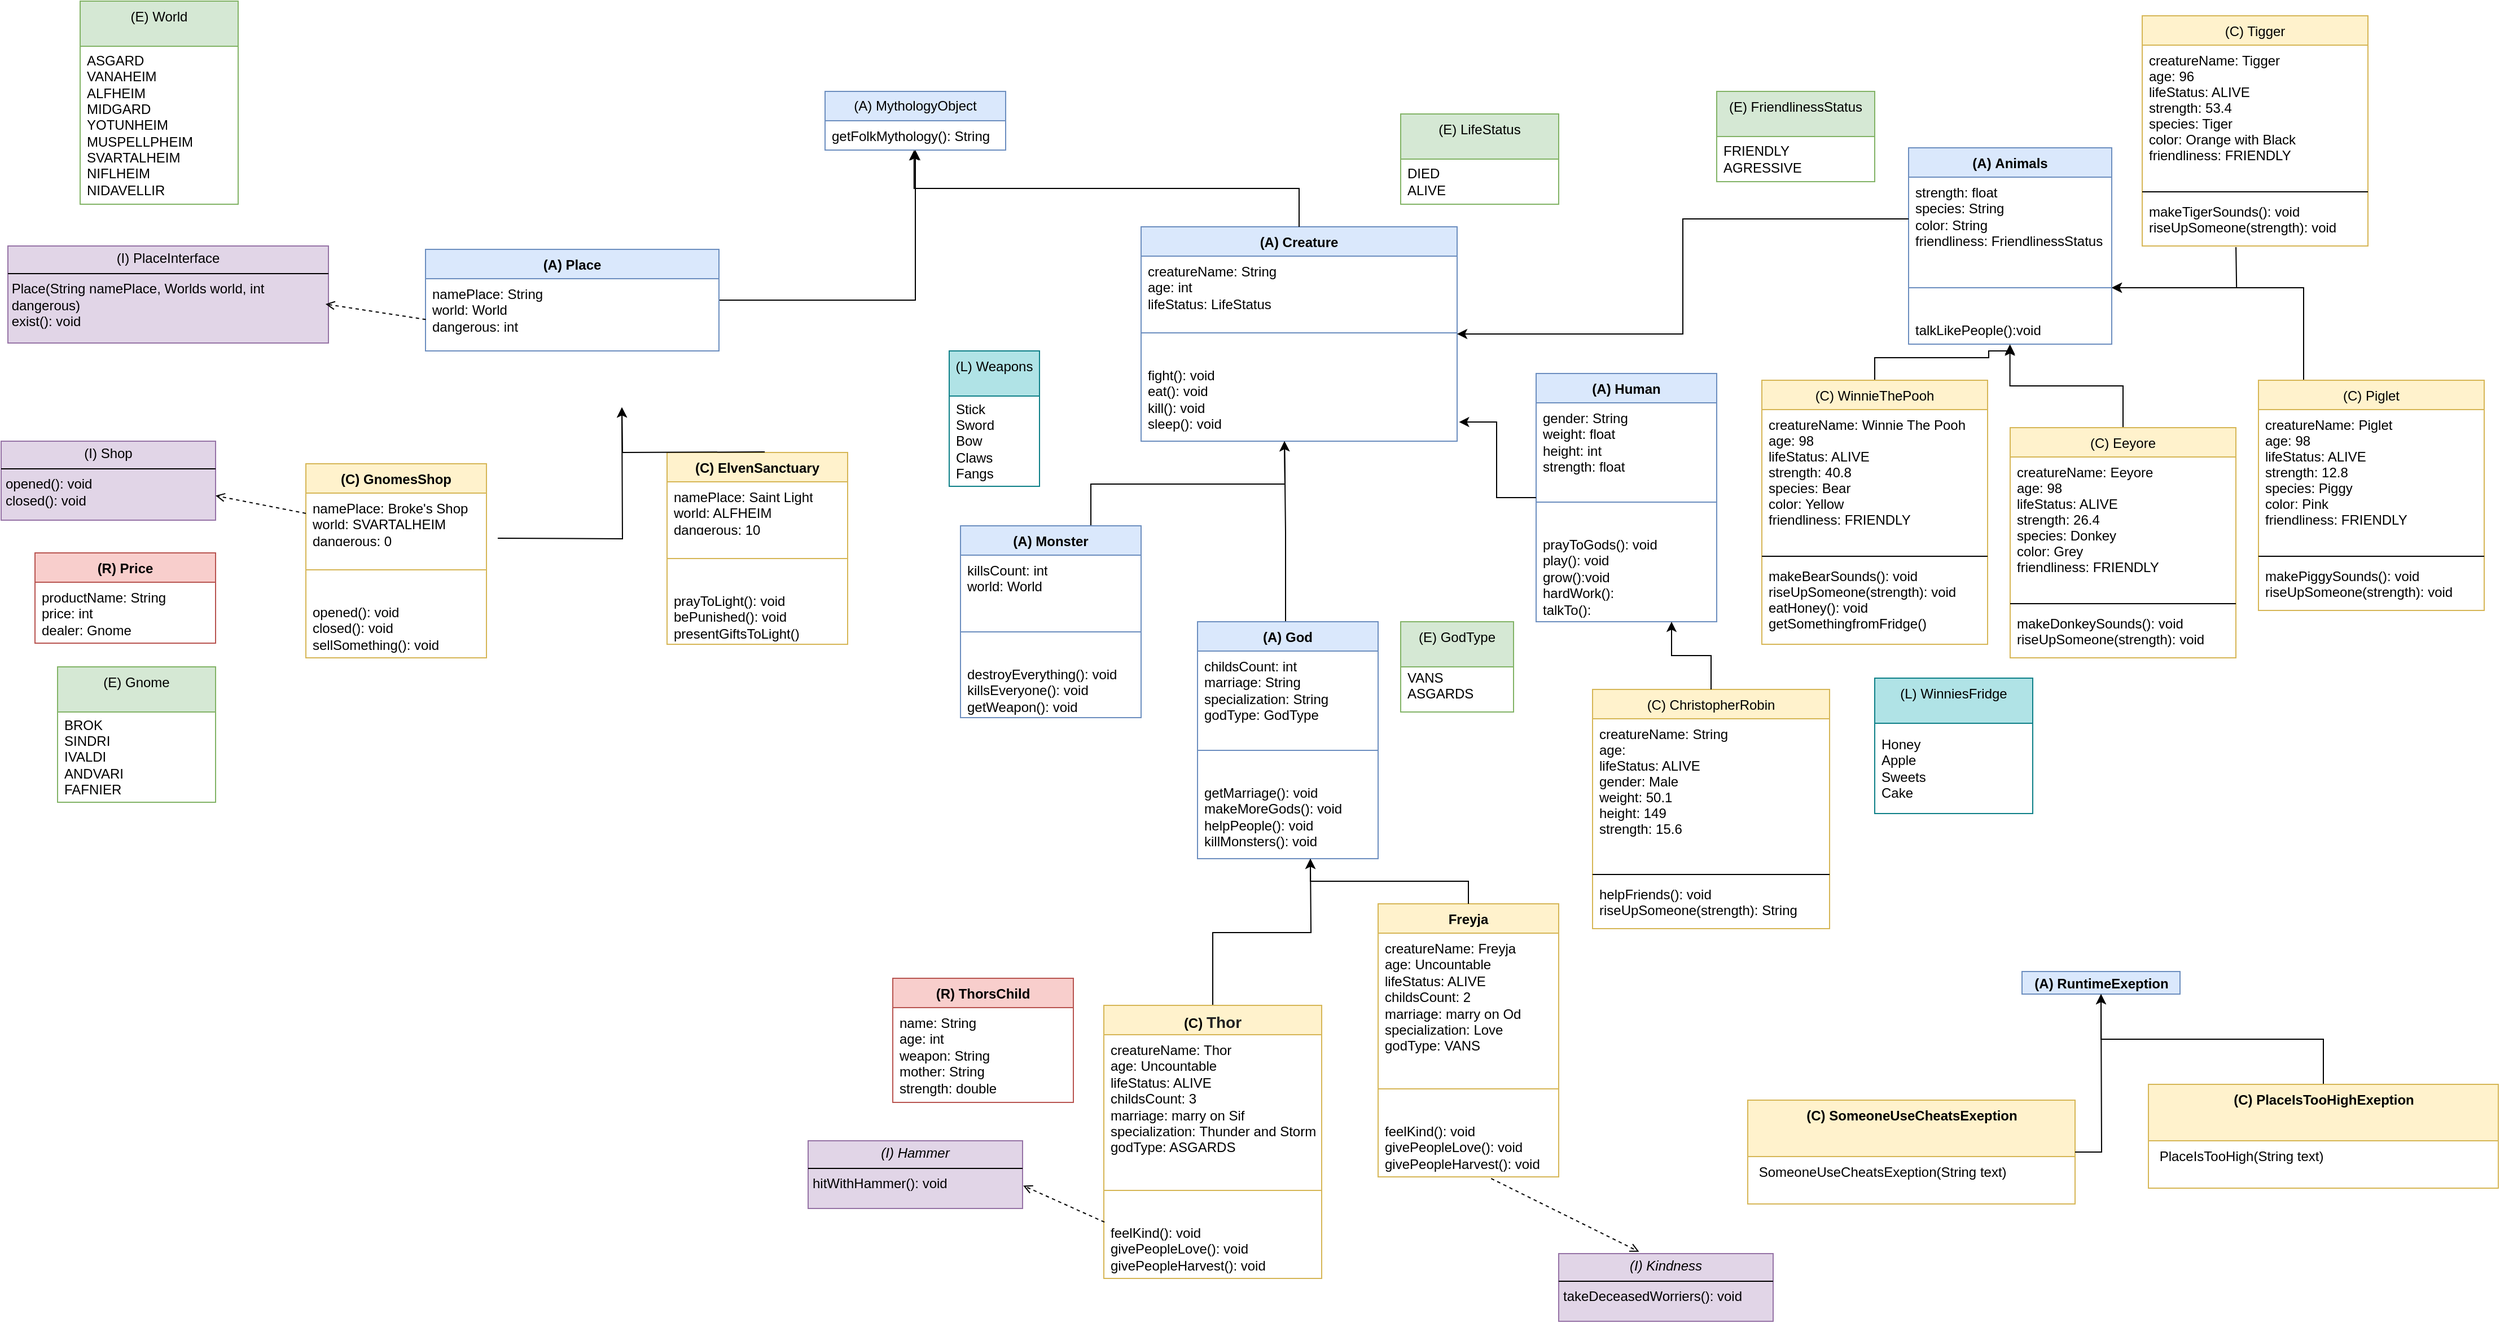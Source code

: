 <mxfile version="24.8.6">
  <diagram id="C5RBs43oDa-KdzZeNtuy" name="Page-1">
    <mxGraphModel dx="920" dy="717" grid="0" gridSize="10" guides="1" tooltips="1" connect="1" arrows="1" fold="1" page="0" pageScale="1" pageWidth="827" pageHeight="1169" background="#ffffff" math="0" shadow="0">
      <root>
        <mxCell id="WIyWlLk6GJQsqaUBKTNV-0" />
        <mxCell id="WIyWlLk6GJQsqaUBKTNV-1" parent="WIyWlLk6GJQsqaUBKTNV-0" />
        <mxCell id="PxisYRnI5uWTKZ2TiYRw-9" value="(А) MythologyObject" style="swimlane;fontStyle=0;childLayout=stackLayout;horizontal=1;startSize=26;fillColor=#dae8fc;horizontalStack=0;resizeParent=1;resizeParentMax=0;resizeLast=0;collapsible=1;marginBottom=0;whiteSpace=wrap;html=1;strokeColor=#6c8ebf;" parent="WIyWlLk6GJQsqaUBKTNV-1" vertex="1">
          <mxGeometry x="420" y="30" width="160" height="52" as="geometry" />
        </mxCell>
        <mxCell id="PxisYRnI5uWTKZ2TiYRw-10" value="getFolkMythology(): String" style="text;strokeColor=none;fillColor=none;align=left;verticalAlign=top;spacingLeft=4;spacingRight=4;overflow=hidden;rotatable=0;points=[[0,0.5],[1,0.5]];portConstraint=eastwest;whiteSpace=wrap;html=1;" parent="PxisYRnI5uWTKZ2TiYRw-9" vertex="1">
          <mxGeometry y="26" width="160" height="26" as="geometry" />
        </mxCell>
        <mxCell id="-cWVHxlM2KuF4A_uFvp1-67" style="edgeStyle=orthogonalEdgeStyle;rounded=0;orthogonalLoop=1;jettySize=auto;html=1;entryX=0.5;entryY=1;entryDx=0;entryDy=0;" edge="1" parent="WIyWlLk6GJQsqaUBKTNV-1" source="PxisYRnI5uWTKZ2TiYRw-13" target="PxisYRnI5uWTKZ2TiYRw-9">
          <mxGeometry relative="1" as="geometry" />
        </mxCell>
        <mxCell id="PxisYRnI5uWTKZ2TiYRw-13" value="(А) Place" style="swimlane;fontStyle=1;align=center;verticalAlign=top;childLayout=stackLayout;horizontal=1;startSize=26;horizontalStack=0;resizeParent=1;resizeParentMax=0;resizeLast=0;collapsible=1;marginBottom=0;whiteSpace=wrap;html=1;fillColor=#dae8fc;strokeColor=#6c8ebf;" parent="WIyWlLk6GJQsqaUBKTNV-1" vertex="1">
          <mxGeometry x="66" y="170" width="260" height="90" as="geometry" />
        </mxCell>
        <mxCell id="PxisYRnI5uWTKZ2TiYRw-14" value="namePlace: String&lt;div&gt;world: World&lt;/div&gt;&lt;div&gt;dangerous: int&lt;/div&gt;&lt;div&gt;&lt;br&gt;&lt;/div&gt;" style="text;strokeColor=none;fillColor=none;align=left;verticalAlign=top;spacingLeft=4;spacingRight=4;overflow=hidden;rotatable=0;points=[[0,0.5],[1,0.5]];portConstraint=eastwest;whiteSpace=wrap;html=1;" parent="PxisYRnI5uWTKZ2TiYRw-13" vertex="1">
          <mxGeometry y="26" width="260" height="64" as="geometry" />
        </mxCell>
        <mxCell id="PxisYRnI5uWTKZ2TiYRw-17" value="(А) Creature" style="swimlane;fontStyle=1;align=center;verticalAlign=top;childLayout=stackLayout;horizontal=1;startSize=26;horizontalStack=0;resizeParent=1;resizeParentMax=0;resizeLast=0;collapsible=1;marginBottom=0;whiteSpace=wrap;html=1;fillColor=#dae8fc;strokeColor=#6c8ebf;" parent="WIyWlLk6GJQsqaUBKTNV-1" vertex="1">
          <mxGeometry x="700" y="150" width="280" height="190" as="geometry" />
        </mxCell>
        <mxCell id="PxisYRnI5uWTKZ2TiYRw-18" value="creatureName: String&lt;div&gt;age: int&lt;/div&gt;&lt;div&gt;lifeStatus: LifeStatus&lt;br&gt;&lt;div&gt;&lt;br&gt;&lt;/div&gt;&lt;/div&gt;" style="text;strokeColor=none;fillColor=none;align=left;verticalAlign=top;spacingLeft=4;spacingRight=4;overflow=hidden;rotatable=0;points=[[0,0.5],[1,0.5]];portConstraint=eastwest;whiteSpace=wrap;html=1;" parent="PxisYRnI5uWTKZ2TiYRw-17" vertex="1">
          <mxGeometry y="26" width="280" height="44" as="geometry" />
        </mxCell>
        <mxCell id="PxisYRnI5uWTKZ2TiYRw-19" value="" style="line;strokeWidth=1;fillColor=none;align=left;verticalAlign=middle;spacingTop=-1;spacingLeft=3;spacingRight=3;rotatable=0;labelPosition=right;points=[];portConstraint=eastwest;strokeColor=inherit;" parent="PxisYRnI5uWTKZ2TiYRw-17" vertex="1">
          <mxGeometry y="70" width="280" height="48" as="geometry" />
        </mxCell>
        <mxCell id="PxisYRnI5uWTKZ2TiYRw-20" value="&lt;div&gt;&lt;span style=&quot;background-color: initial;&quot;&gt;fight(): void&lt;/span&gt;&lt;br&gt;&lt;/div&gt;eat(): void&lt;div&gt;kill(): void&lt;/div&gt;&lt;div&gt;sleep(): void&lt;/div&gt;" style="text;strokeColor=none;fillColor=none;align=left;verticalAlign=top;spacingLeft=4;spacingRight=4;overflow=hidden;rotatable=0;points=[[0,0.5],[1,0.5]];portConstraint=eastwest;whiteSpace=wrap;html=1;" parent="PxisYRnI5uWTKZ2TiYRw-17" vertex="1">
          <mxGeometry y="118" width="280" height="72" as="geometry" />
        </mxCell>
        <mxCell id="PxisYRnI5uWTKZ2TiYRw-21" value="(А) Human" style="swimlane;fontStyle=1;align=center;verticalAlign=top;childLayout=stackLayout;horizontal=1;startSize=26;horizontalStack=0;resizeParent=1;resizeParentMax=0;resizeLast=0;collapsible=1;marginBottom=0;whiteSpace=wrap;html=1;fillColor=#dae8fc;strokeColor=#6c8ebf;" parent="WIyWlLk6GJQsqaUBKTNV-1" vertex="1">
          <mxGeometry x="1050" y="280" width="160" height="220" as="geometry" />
        </mxCell>
        <mxCell id="PxisYRnI5uWTKZ2TiYRw-22" value="gender: String&lt;div&gt;weight: float&lt;/div&gt;&lt;div&gt;height: int&lt;/div&gt;&lt;div&gt;strength: float&lt;/div&gt;" style="text;strokeColor=none;fillColor=none;align=left;verticalAlign=top;spacingLeft=4;spacingRight=4;overflow=hidden;rotatable=0;points=[[0,0.5],[1,0.5]];portConstraint=eastwest;whiteSpace=wrap;html=1;" parent="PxisYRnI5uWTKZ2TiYRw-21" vertex="1">
          <mxGeometry y="26" width="160" height="64" as="geometry" />
        </mxCell>
        <mxCell id="PxisYRnI5uWTKZ2TiYRw-23" value="" style="line;strokeWidth=1;fillColor=none;align=left;verticalAlign=middle;spacingTop=-1;spacingLeft=3;spacingRight=3;rotatable=0;labelPosition=right;points=[];portConstraint=eastwest;strokeColor=inherit;" parent="PxisYRnI5uWTKZ2TiYRw-21" vertex="1">
          <mxGeometry y="90" width="160" height="48" as="geometry" />
        </mxCell>
        <mxCell id="PxisYRnI5uWTKZ2TiYRw-24" value="prayToGods(): void&lt;div&gt;play(): void&lt;/div&gt;&lt;div&gt;grow():void&lt;/div&gt;&lt;div&gt;hardWork():&lt;/div&gt;&lt;div&gt;talkTo():&lt;/div&gt;&lt;div&gt;&lt;br&gt;&lt;/div&gt;" style="text;strokeColor=none;fillColor=none;align=left;verticalAlign=top;spacingLeft=4;spacingRight=4;overflow=hidden;rotatable=0;points=[[0,0.5],[1,0.5]];portConstraint=eastwest;whiteSpace=wrap;html=1;" parent="PxisYRnI5uWTKZ2TiYRw-21" vertex="1">
          <mxGeometry y="138" width="160" height="82" as="geometry" />
        </mxCell>
        <mxCell id="-cWVHxlM2KuF4A_uFvp1-79" style="edgeStyle=orthogonalEdgeStyle;rounded=0;orthogonalLoop=1;jettySize=auto;html=1;entryX=0.536;entryY=1;entryDx=0;entryDy=0;entryPerimeter=0;" edge="1" parent="WIyWlLk6GJQsqaUBKTNV-1">
          <mxGeometry relative="1" as="geometry">
            <mxPoint x="827.08" y="340" as="targetPoint" />
            <mxPoint x="807.0" y="500" as="sourcePoint" />
          </mxGeometry>
        </mxCell>
        <mxCell id="PxisYRnI5uWTKZ2TiYRw-25" value="(А) God" style="swimlane;fontStyle=1;align=center;verticalAlign=top;childLayout=stackLayout;horizontal=1;startSize=26;horizontalStack=0;resizeParent=1;resizeParentMax=0;resizeLast=0;collapsible=1;marginBottom=0;whiteSpace=wrap;html=1;fillColor=#dae8fc;strokeColor=#6c8ebf;" parent="WIyWlLk6GJQsqaUBKTNV-1" vertex="1">
          <mxGeometry x="750" y="500" width="160" height="210" as="geometry" />
        </mxCell>
        <mxCell id="PxisYRnI5uWTKZ2TiYRw-26" value="&lt;div&gt;childsCount: int&lt;/div&gt;&lt;div&gt;marriage: String&lt;/div&gt;&lt;div&gt;specialization: String&lt;br&gt;&lt;/div&gt;&lt;div&gt;godType: GodType&lt;/div&gt;" style="text;strokeColor=none;fillColor=none;align=left;verticalAlign=top;spacingLeft=4;spacingRight=4;overflow=hidden;rotatable=0;points=[[0,0.5],[1,0.5]];portConstraint=eastwest;whiteSpace=wrap;html=1;" parent="PxisYRnI5uWTKZ2TiYRw-25" vertex="1">
          <mxGeometry y="26" width="160" height="64" as="geometry" />
        </mxCell>
        <mxCell id="PxisYRnI5uWTKZ2TiYRw-27" value="" style="line;strokeWidth=1;fillColor=none;align=left;verticalAlign=middle;spacingTop=-1;spacingLeft=3;spacingRight=3;rotatable=0;labelPosition=right;points=[];portConstraint=eastwest;strokeColor=inherit;" parent="PxisYRnI5uWTKZ2TiYRw-25" vertex="1">
          <mxGeometry y="90" width="160" height="48" as="geometry" />
        </mxCell>
        <mxCell id="PxisYRnI5uWTKZ2TiYRw-28" value="getMarriage(): void&lt;div&gt;makeMoreGods(): void&lt;/div&gt;&lt;div&gt;helpPeople(): void&lt;/div&gt;&lt;div&gt;killMonsters(): void&lt;/div&gt;" style="text;strokeColor=none;fillColor=none;align=left;verticalAlign=top;spacingLeft=4;spacingRight=4;overflow=hidden;rotatable=0;points=[[0,0.5],[1,0.5]];portConstraint=eastwest;whiteSpace=wrap;html=1;" parent="PxisYRnI5uWTKZ2TiYRw-25" vertex="1">
          <mxGeometry y="138" width="160" height="72" as="geometry" />
        </mxCell>
        <mxCell id="PxisYRnI5uWTKZ2TiYRw-29" value="(А) Monster" style="swimlane;fontStyle=1;align=center;verticalAlign=top;childLayout=stackLayout;horizontal=1;startSize=26;horizontalStack=0;resizeParent=1;resizeParentMax=0;resizeLast=0;collapsible=1;marginBottom=0;whiteSpace=wrap;html=1;fillColor=#dae8fc;strokeColor=#6c8ebf;" parent="WIyWlLk6GJQsqaUBKTNV-1" vertex="1">
          <mxGeometry x="540" y="415" width="160" height="170" as="geometry" />
        </mxCell>
        <mxCell id="PxisYRnI5uWTKZ2TiYRw-30" value="&lt;div&gt;killsCount: int&lt;/div&gt;&lt;div&gt;world: World&lt;/div&gt;" style="text;strokeColor=none;fillColor=none;align=left;verticalAlign=top;spacingLeft=4;spacingRight=4;overflow=hidden;rotatable=0;points=[[0,0.5],[1,0.5]];portConstraint=eastwest;whiteSpace=wrap;html=1;" parent="PxisYRnI5uWTKZ2TiYRw-29" vertex="1">
          <mxGeometry y="26" width="160" height="44" as="geometry" />
        </mxCell>
        <mxCell id="PxisYRnI5uWTKZ2TiYRw-31" value="" style="line;strokeWidth=1;fillColor=none;align=left;verticalAlign=middle;spacingTop=-1;spacingLeft=3;spacingRight=3;rotatable=0;labelPosition=right;points=[];portConstraint=eastwest;strokeColor=inherit;" parent="PxisYRnI5uWTKZ2TiYRw-29" vertex="1">
          <mxGeometry y="70" width="160" height="48" as="geometry" />
        </mxCell>
        <mxCell id="PxisYRnI5uWTKZ2TiYRw-32" value="destroyEverything(): void&lt;div&gt;killsEveryone(): void&lt;/div&gt;&lt;div&gt;getWeapon(): void&lt;/div&gt;" style="text;strokeColor=none;fillColor=none;align=left;verticalAlign=top;spacingLeft=4;spacingRight=4;overflow=hidden;rotatable=0;points=[[0,0.5],[1,0.5]];portConstraint=eastwest;whiteSpace=wrap;html=1;" parent="PxisYRnI5uWTKZ2TiYRw-29" vertex="1">
          <mxGeometry y="118" width="160" height="52" as="geometry" />
        </mxCell>
        <mxCell id="-cWVHxlM2KuF4A_uFvp1-124" style="edgeStyle=orthogonalEdgeStyle;rounded=0;orthogonalLoop=1;jettySize=auto;html=1;entryX=0.499;entryY=1.05;entryDx=0;entryDy=0;entryPerimeter=0;" edge="1" parent="WIyWlLk6GJQsqaUBKTNV-1" source="PxisYRnI5uWTKZ2TiYRw-45" target="-cWVHxlM2KuF4A_uFvp1-31">
          <mxGeometry relative="1" as="geometry">
            <mxPoint x="1450" y="260" as="targetPoint" />
            <Array as="points">
              <mxPoint x="1350" y="266" />
              <mxPoint x="1451" y="266" />
              <mxPoint x="1451" y="260" />
              <mxPoint x="1470" y="260" />
            </Array>
          </mxGeometry>
        </mxCell>
        <mxCell id="PxisYRnI5uWTKZ2TiYRw-45" value="(C) WinnieThePooh" style="swimlane;fontStyle=0;align=center;verticalAlign=top;childLayout=stackLayout;horizontal=1;startSize=26;horizontalStack=0;resizeParent=1;resizeLast=0;collapsible=1;marginBottom=0;rounded=0;shadow=0;strokeWidth=1;fillColor=#fff2cc;strokeColor=#d6b656;" parent="WIyWlLk6GJQsqaUBKTNV-1" vertex="1">
          <mxGeometry x="1250" y="286" width="200" height="234" as="geometry">
            <mxRectangle x="130" y="380" width="160" height="26" as="alternateBounds" />
          </mxGeometry>
        </mxCell>
        <mxCell id="PxisYRnI5uWTKZ2TiYRw-46" value="creatureName: Winnie The Pooh&#xa;age: 98&#xa;lifeStatus: ALIVE&#xa;strength: 40.8&#xa;species: Bear&#xa;color: Yellow&#xa;friendliness: FRIENDLY" style="text;align=left;verticalAlign=top;spacingLeft=4;spacingRight=4;overflow=hidden;rotatable=0;points=[[0,0.5],[1,0.5]];portConstraint=eastwest;" parent="PxisYRnI5uWTKZ2TiYRw-45" vertex="1">
          <mxGeometry y="26" width="200" height="126" as="geometry" />
        </mxCell>
        <mxCell id="PxisYRnI5uWTKZ2TiYRw-48" value="" style="line;html=1;strokeWidth=1;align=left;verticalAlign=middle;spacingTop=-1;spacingLeft=3;spacingRight=3;rotatable=0;labelPosition=right;points=[];portConstraint=eastwest;" parent="PxisYRnI5uWTKZ2TiYRw-45" vertex="1">
          <mxGeometry y="152" width="200" height="8" as="geometry" />
        </mxCell>
        <mxCell id="PxisYRnI5uWTKZ2TiYRw-49" value="makeBearSounds(): void&#xa;riseUpSomeone(strength): void&#xa;eatHoney(): void&#xa;getSomethingfromFridge()" style="text;align=left;verticalAlign=top;spacingLeft=4;spacingRight=4;overflow=hidden;rotatable=0;points=[[0,0.5],[1,0.5]];portConstraint=eastwest;fontStyle=0" parent="PxisYRnI5uWTKZ2TiYRw-45" vertex="1">
          <mxGeometry y="160" width="200" height="74" as="geometry" />
        </mxCell>
        <mxCell id="-cWVHxlM2KuF4A_uFvp1-125" style="edgeStyle=orthogonalEdgeStyle;rounded=0;orthogonalLoop=1;jettySize=auto;html=1;" edge="1" parent="WIyWlLk6GJQsqaUBKTNV-1" target="-cWVHxlM2KuF4A_uFvp1-30">
          <mxGeometry relative="1" as="geometry">
            <mxPoint x="1670.053" y="168.0" as="sourcePoint" />
          </mxGeometry>
        </mxCell>
        <mxCell id="PxisYRnI5uWTKZ2TiYRw-70" value="(E) World" style="swimlane;fontStyle=0;align=center;verticalAlign=top;childLayout=stackLayout;horizontal=1;startSize=40;horizontalStack=0;resizeParent=1;resizeParentMax=0;resizeLast=0;collapsible=0;marginBottom=0;html=1;whiteSpace=wrap;fillColor=#d5e8d4;strokeColor=#82b366;" parent="WIyWlLk6GJQsqaUBKTNV-1" vertex="1">
          <mxGeometry x="-240" y="-50" width="140" height="180" as="geometry" />
        </mxCell>
        <mxCell id="PxisYRnI5uWTKZ2TiYRw-71" value="ASGARD&lt;div&gt;VANAHEIM&lt;/div&gt;&lt;div&gt;ALFHEIM&lt;/div&gt;&lt;div&gt;MIDGARD&lt;/div&gt;&lt;div&gt;YOTUNHEIM&lt;/div&gt;&lt;div&gt;MUSPELLPHEIM&lt;/div&gt;&lt;div&gt;SVARTALHEIM&lt;/div&gt;&lt;div&gt;NIFLHEIM&lt;/div&gt;&lt;div&gt;NIDAVELLIR&lt;/div&gt;" style="text;html=1;strokeColor=none;fillColor=none;align=left;verticalAlign=middle;spacingLeft=4;spacingRight=4;overflow=hidden;rotatable=0;points=[[0,0.5],[1,0.5]];portConstraint=eastwest;whiteSpace=wrap;" parent="PxisYRnI5uWTKZ2TiYRw-70" vertex="1">
          <mxGeometry y="40" width="140" height="140" as="geometry" />
        </mxCell>
        <mxCell id="-cWVHxlM2KuF4A_uFvp1-71" style="edgeStyle=orthogonalEdgeStyle;rounded=0;orthogonalLoop=1;jettySize=auto;html=1;" edge="1" parent="WIyWlLk6GJQsqaUBKTNV-1">
          <mxGeometry relative="1" as="geometry">
            <mxPoint x="240" y="310" as="targetPoint" />
            <mxPoint x="130" y="426" as="sourcePoint" />
          </mxGeometry>
        </mxCell>
        <mxCell id="-cWVHxlM2KuF4A_uFvp1-0" value="(С) GnomesShop" style="swimlane;fontStyle=1;align=center;verticalAlign=top;childLayout=stackLayout;horizontal=1;startSize=26;horizontalStack=0;resizeParent=1;resizeParentMax=0;resizeLast=0;collapsible=1;marginBottom=0;whiteSpace=wrap;html=1;fillColor=#fff2cc;strokeColor=#d6b656;" vertex="1" parent="WIyWlLk6GJQsqaUBKTNV-1">
          <mxGeometry x="-40" y="360" width="160" height="172" as="geometry" />
        </mxCell>
        <mxCell id="-cWVHxlM2KuF4A_uFvp1-1" value="namePlace: Broke&#39;s Shop&lt;div&gt;world: SVARTALHEIM&lt;/div&gt;&lt;div&gt;dangerous: 0&lt;/div&gt;" style="text;strokeColor=none;fillColor=none;align=left;verticalAlign=top;spacingLeft=4;spacingRight=4;overflow=hidden;rotatable=0;points=[[0,0.5],[1,0.5]];portConstraint=eastwest;whiteSpace=wrap;html=1;" vertex="1" parent="-cWVHxlM2KuF4A_uFvp1-0">
          <mxGeometry y="26" width="160" height="44" as="geometry" />
        </mxCell>
        <mxCell id="-cWVHxlM2KuF4A_uFvp1-2" value="" style="line;strokeWidth=1;fillColor=none;align=left;verticalAlign=middle;spacingTop=-1;spacingLeft=3;spacingRight=3;rotatable=0;labelPosition=right;points=[];portConstraint=eastwest;strokeColor=inherit;" vertex="1" parent="-cWVHxlM2KuF4A_uFvp1-0">
          <mxGeometry y="70" width="160" height="48" as="geometry" />
        </mxCell>
        <mxCell id="-cWVHxlM2KuF4A_uFvp1-3" value="opened(): void&lt;div&gt;closed(): void&lt;/div&gt;&lt;div&gt;sellSomething(): void&lt;/div&gt;" style="text;strokeColor=none;fillColor=none;align=left;verticalAlign=top;spacingLeft=4;spacingRight=4;overflow=hidden;rotatable=0;points=[[0,0.5],[1,0.5]];portConstraint=eastwest;whiteSpace=wrap;html=1;" vertex="1" parent="-cWVHxlM2KuF4A_uFvp1-0">
          <mxGeometry y="118" width="160" height="54" as="geometry" />
        </mxCell>
        <mxCell id="-cWVHxlM2KuF4A_uFvp1-4" value="(С) ElvenSanctuary" style="swimlane;fontStyle=1;align=center;verticalAlign=top;childLayout=stackLayout;horizontal=1;startSize=26;horizontalStack=0;resizeParent=1;resizeParentMax=0;resizeLast=0;collapsible=1;marginBottom=0;whiteSpace=wrap;html=1;fillColor=#fff2cc;strokeColor=#d6b656;" vertex="1" parent="WIyWlLk6GJQsqaUBKTNV-1">
          <mxGeometry x="280" y="350" width="160" height="170" as="geometry" />
        </mxCell>
        <mxCell id="-cWVHxlM2KuF4A_uFvp1-5" value="namePlace: Saint Light&lt;div&gt;world: ALFHEIM&amp;nbsp;&lt;/div&gt;&lt;div&gt;dangerous: 10&lt;/div&gt;" style="text;strokeColor=none;fillColor=none;align=left;verticalAlign=top;spacingLeft=4;spacingRight=4;overflow=hidden;rotatable=0;points=[[0,0.5],[1,0.5]];portConstraint=eastwest;whiteSpace=wrap;html=1;" vertex="1" parent="-cWVHxlM2KuF4A_uFvp1-4">
          <mxGeometry y="26" width="160" height="44" as="geometry" />
        </mxCell>
        <mxCell id="-cWVHxlM2KuF4A_uFvp1-6" value="" style="line;strokeWidth=1;fillColor=none;align=left;verticalAlign=middle;spacingTop=-1;spacingLeft=3;spacingRight=3;rotatable=0;labelPosition=right;points=[];portConstraint=eastwest;strokeColor=inherit;" vertex="1" parent="-cWVHxlM2KuF4A_uFvp1-4">
          <mxGeometry y="70" width="160" height="48" as="geometry" />
        </mxCell>
        <mxCell id="-cWVHxlM2KuF4A_uFvp1-7" value="prayToLight(): void&lt;div&gt;bePunished(): void&lt;/div&gt;&lt;div&gt;presentGiftsToLight()&lt;/div&gt;" style="text;strokeColor=none;fillColor=none;align=left;verticalAlign=top;spacingLeft=4;spacingRight=4;overflow=hidden;rotatable=0;points=[[0,0.5],[1,0.5]];portConstraint=eastwest;whiteSpace=wrap;html=1;" vertex="1" parent="-cWVHxlM2KuF4A_uFvp1-4">
          <mxGeometry y="118" width="160" height="52" as="geometry" />
        </mxCell>
        <mxCell id="-cWVHxlM2KuF4A_uFvp1-12" value="Freyja" style="swimlane;fontStyle=1;align=center;verticalAlign=top;childLayout=stackLayout;horizontal=1;startSize=26;horizontalStack=0;resizeParent=1;resizeParentMax=0;resizeLast=0;collapsible=1;marginBottom=0;whiteSpace=wrap;html=1;fillColor=#fff2cc;strokeColor=#d6b656;" vertex="1" parent="WIyWlLk6GJQsqaUBKTNV-1">
          <mxGeometry x="910" y="750" width="160" height="242" as="geometry" />
        </mxCell>
        <mxCell id="-cWVHxlM2KuF4A_uFvp1-13" value="&lt;div&gt;creatureName: Freyja&lt;div&gt;age: Uncountable&lt;/div&gt;&lt;div&gt;lifeStatus: ALIVE&lt;br&gt;&lt;div&gt;&lt;div&gt;childsCount: 2&lt;/div&gt;&lt;div&gt;marriage: marry on Od&lt;/div&gt;&lt;div&gt;specialization: Love&lt;br&gt;&lt;/div&gt;&lt;div&gt;godType: VANS&lt;/div&gt;&lt;/div&gt;&lt;/div&gt;&lt;/div&gt;" style="text;strokeColor=none;fillColor=none;align=left;verticalAlign=top;spacingLeft=4;spacingRight=4;overflow=hidden;rotatable=0;points=[[0,0.5],[1,0.5]];portConstraint=eastwest;whiteSpace=wrap;html=1;" vertex="1" parent="-cWVHxlM2KuF4A_uFvp1-12">
          <mxGeometry y="26" width="160" height="114" as="geometry" />
        </mxCell>
        <mxCell id="-cWVHxlM2KuF4A_uFvp1-14" value="" style="line;strokeWidth=1;fillColor=none;align=left;verticalAlign=middle;spacingTop=-1;spacingLeft=3;spacingRight=3;rotatable=0;labelPosition=right;points=[];portConstraint=eastwest;strokeColor=inherit;" vertex="1" parent="-cWVHxlM2KuF4A_uFvp1-12">
          <mxGeometry y="140" width="160" height="48" as="geometry" />
        </mxCell>
        <mxCell id="-cWVHxlM2KuF4A_uFvp1-15" value="feelKind(): void&lt;div&gt;givePeopleLove(): void&lt;/div&gt;&lt;div&gt;givePeopleHarvest(): void&lt;/div&gt;" style="text;strokeColor=none;fillColor=none;align=left;verticalAlign=top;spacingLeft=4;spacingRight=4;overflow=hidden;rotatable=0;points=[[0,0.5],[1,0.5]];portConstraint=eastwest;whiteSpace=wrap;html=1;" vertex="1" parent="-cWVHxlM2KuF4A_uFvp1-12">
          <mxGeometry y="188" width="160" height="54" as="geometry" />
        </mxCell>
        <mxCell id="-cWVHxlM2KuF4A_uFvp1-17" value="&lt;p style=&quot;margin:0px;margin-top:4px;text-align:center;&quot;&gt;&lt;i&gt;(I) Kindness&lt;/i&gt;&lt;/p&gt;&lt;hr size=&quot;1&quot; style=&quot;border-style:solid;&quot;&gt;&lt;p style=&quot;margin:0px;margin-left:4px;&quot;&gt;&lt;/p&gt;&lt;p style=&quot;margin:0px;margin-left:4px;&quot;&gt;takeDeceasedWorriers(): void&lt;/p&gt;&lt;p style=&quot;margin:0px;margin-left:4px;&quot;&gt;&lt;br&gt;&lt;/p&gt;" style="verticalAlign=top;align=left;overflow=fill;html=1;whiteSpace=wrap;fillColor=#e1d5e7;strokeColor=#9673a6;" vertex="1" parent="WIyWlLk6GJQsqaUBKTNV-1">
          <mxGeometry x="1070" y="1060" width="190" height="60" as="geometry" />
        </mxCell>
        <mxCell id="-cWVHxlM2KuF4A_uFvp1-18" value="&lt;p style=&quot;margin:0px;margin-top:4px;text-align:center;&quot;&gt;(I) Shop&lt;/p&gt;&lt;hr size=&quot;1&quot; style=&quot;border-style:solid;&quot;&gt;&lt;p style=&quot;margin:0px;margin-left:4px;&quot;&gt;&lt;/p&gt;&lt;p style=&quot;margin:0px;margin-left:4px;&quot;&gt;opened(): void&lt;/p&gt;&lt;p style=&quot;margin:0px;margin-left:4px;&quot;&gt;closed(): void&lt;/p&gt;" style="verticalAlign=top;align=left;overflow=fill;html=1;whiteSpace=wrap;fillColor=#e1d5e7;strokeColor=#9673a6;" vertex="1" parent="WIyWlLk6GJQsqaUBKTNV-1">
          <mxGeometry x="-310" y="340" width="190" height="70" as="geometry" />
        </mxCell>
        <mxCell id="-cWVHxlM2KuF4A_uFvp1-28" value="(А) Animals" style="swimlane;fontStyle=1;align=center;verticalAlign=top;childLayout=stackLayout;horizontal=1;startSize=26;horizontalStack=0;resizeParent=1;resizeParentMax=0;resizeLast=0;collapsible=1;marginBottom=0;whiteSpace=wrap;html=1;fillColor=#dae8fc;strokeColor=#6c8ebf;" vertex="1" parent="WIyWlLk6GJQsqaUBKTNV-1">
          <mxGeometry x="1380" y="80" width="180" height="174" as="geometry" />
        </mxCell>
        <mxCell id="-cWVHxlM2KuF4A_uFvp1-29" value="&lt;div&gt;strength: float&lt;/div&gt;&lt;div&gt;species: String&lt;br&gt;&lt;/div&gt;&lt;div&gt;color: String&lt;/div&gt;&lt;div&gt;friendliness:&lt;span style=&quot;text-align: center; background-color: initial;&quot;&gt;&amp;nbsp;FriendlinessStatus&lt;/span&gt;&lt;/div&gt;" style="text;strokeColor=none;fillColor=none;align=left;verticalAlign=top;spacingLeft=4;spacingRight=4;overflow=hidden;rotatable=0;points=[[0,0.5],[1,0.5]];portConstraint=eastwest;whiteSpace=wrap;html=1;" vertex="1" parent="-cWVHxlM2KuF4A_uFvp1-28">
          <mxGeometry y="26" width="180" height="74" as="geometry" />
        </mxCell>
        <mxCell id="-cWVHxlM2KuF4A_uFvp1-30" value="" style="line;strokeWidth=1;fillColor=none;align=left;verticalAlign=middle;spacingTop=-1;spacingLeft=3;spacingRight=3;rotatable=0;labelPosition=right;points=[];portConstraint=eastwest;strokeColor=inherit;" vertex="1" parent="-cWVHxlM2KuF4A_uFvp1-28">
          <mxGeometry y="100" width="180" height="48" as="geometry" />
        </mxCell>
        <mxCell id="-cWVHxlM2KuF4A_uFvp1-31" value="&lt;div&gt;talkLikePeople():void&lt;/div&gt;&lt;div&gt;&lt;br&gt;&lt;/div&gt;" style="text;strokeColor=none;fillColor=none;align=left;verticalAlign=top;spacingLeft=4;spacingRight=4;overflow=hidden;rotatable=0;points=[[0,0.5],[1,0.5]];portConstraint=eastwest;whiteSpace=wrap;html=1;" vertex="1" parent="-cWVHxlM2KuF4A_uFvp1-28">
          <mxGeometry y="148" width="180" height="26" as="geometry" />
        </mxCell>
        <mxCell id="-cWVHxlM2KuF4A_uFvp1-36" value="(E) GodType" style="swimlane;fontStyle=0;align=center;verticalAlign=top;childLayout=stackLayout;horizontal=1;startSize=40;horizontalStack=0;resizeParent=1;resizeParentMax=0;resizeLast=0;collapsible=0;marginBottom=0;html=1;whiteSpace=wrap;fillColor=#d5e8d4;strokeColor=#82b366;" vertex="1" parent="WIyWlLk6GJQsqaUBKTNV-1">
          <mxGeometry x="930" y="500" width="100" height="80" as="geometry" />
        </mxCell>
        <mxCell id="-cWVHxlM2KuF4A_uFvp1-37" value="VANS&lt;div&gt;ASGARDS&lt;/div&gt;&lt;div&gt;&lt;br&gt;&lt;/div&gt;" style="text;html=1;strokeColor=none;fillColor=none;align=left;verticalAlign=middle;spacingLeft=4;spacingRight=4;overflow=hidden;rotatable=0;points=[[0,0.5],[1,0.5]];portConstraint=eastwest;whiteSpace=wrap;" vertex="1" parent="-cWVHxlM2KuF4A_uFvp1-36">
          <mxGeometry y="40" width="100" height="40" as="geometry" />
        </mxCell>
        <mxCell id="-cWVHxlM2KuF4A_uFvp1-42" value="&lt;p style=&quot;margin:0px;margin-top:4px;text-align:center;&quot;&gt;&lt;b&gt;(A) RuntimeExeption&lt;/b&gt;&lt;/p&gt;" style="verticalAlign=top;align=left;overflow=fill;html=1;whiteSpace=wrap;fillColor=#dae8fc;strokeColor=#6c8ebf;" vertex="1" parent="WIyWlLk6GJQsqaUBKTNV-1">
          <mxGeometry x="1480.5" y="810" width="140" height="20" as="geometry" />
        </mxCell>
        <mxCell id="-cWVHxlM2KuF4A_uFvp1-43" value="(C) SomeoneUseCheatsExeption" style="swimlane;fontStyle=1;align=center;verticalAlign=top;childLayout=stackLayout;horizontal=1;startSize=50;horizontalStack=0;resizeParent=1;resizeParentMax=0;resizeLast=0;collapsible=1;marginBottom=0;whiteSpace=wrap;html=1;fillColor=#fff2cc;strokeColor=#d6b656;" vertex="1" parent="WIyWlLk6GJQsqaUBKTNV-1">
          <mxGeometry x="1237.5" y="924" width="290" height="92" as="geometry" />
        </mxCell>
        <mxCell id="-cWVHxlM2KuF4A_uFvp1-46" value="&lt;span style=&quot;text-align: center;&quot;&gt;&amp;nbsp;SomeoneUseCheatsExeption(String text)&lt;/span&gt;" style="text;strokeColor=none;fillColor=none;align=left;verticalAlign=top;spacingLeft=4;spacingRight=4;overflow=hidden;rotatable=0;points=[[0,0.5],[1,0.5]];portConstraint=eastwest;whiteSpace=wrap;html=1;" vertex="1" parent="-cWVHxlM2KuF4A_uFvp1-43">
          <mxGeometry y="50" width="290" height="42" as="geometry" />
        </mxCell>
        <mxCell id="-cWVHxlM2KuF4A_uFvp1-103" style="edgeStyle=orthogonalEdgeStyle;rounded=0;orthogonalLoop=1;jettySize=auto;html=1;entryX=0.5;entryY=1;entryDx=0;entryDy=0;" edge="1" parent="WIyWlLk6GJQsqaUBKTNV-1" source="-cWVHxlM2KuF4A_uFvp1-48" target="-cWVHxlM2KuF4A_uFvp1-42">
          <mxGeometry relative="1" as="geometry" />
        </mxCell>
        <mxCell id="-cWVHxlM2KuF4A_uFvp1-48" value="(C) PlaceIsTooHighExeption" style="swimlane;fontStyle=1;align=center;verticalAlign=top;childLayout=stackLayout;horizontal=1;startSize=50;horizontalStack=0;resizeParent=1;resizeParentMax=0;resizeLast=0;collapsible=1;marginBottom=0;whiteSpace=wrap;html=1;fillColor=#fff2cc;strokeColor=#d6b656;" vertex="1" parent="WIyWlLk6GJQsqaUBKTNV-1">
          <mxGeometry x="1592.5" y="910" width="310" height="92" as="geometry" />
        </mxCell>
        <mxCell id="-cWVHxlM2KuF4A_uFvp1-51" value="&lt;span style=&quot;text-align: center;&quot;&gt;&amp;nbsp;PlaceIsTooHigh(String text)&lt;/span&gt;" style="text;strokeColor=none;fillColor=none;align=left;verticalAlign=top;spacingLeft=4;spacingRight=4;overflow=hidden;rotatable=0;points=[[0,0.5],[1,0.5]];portConstraint=eastwest;whiteSpace=wrap;html=1;" vertex="1" parent="-cWVHxlM2KuF4A_uFvp1-48">
          <mxGeometry y="50" width="310" height="42" as="geometry" />
        </mxCell>
        <mxCell id="-cWVHxlM2KuF4A_uFvp1-52" value="(R) Price" style="swimlane;fontStyle=1;align=center;verticalAlign=top;childLayout=stackLayout;horizontal=1;startSize=26;horizontalStack=0;resizeParent=1;resizeParentMax=0;resizeLast=0;collapsible=1;marginBottom=0;whiteSpace=wrap;html=1;fillColor=#f8cecc;strokeColor=#b85450;" vertex="1" parent="WIyWlLk6GJQsqaUBKTNV-1">
          <mxGeometry x="-280" y="439" width="160" height="80" as="geometry" />
        </mxCell>
        <mxCell id="-cWVHxlM2KuF4A_uFvp1-53" value="productName: String&lt;div&gt;price: int&lt;/div&gt;&lt;div&gt;dealer: Gnome&lt;br&gt;&lt;/div&gt;" style="text;strokeColor=none;fillColor=none;align=left;verticalAlign=top;spacingLeft=4;spacingRight=4;overflow=hidden;rotatable=0;points=[[0,0.5],[1,0.5]];portConstraint=eastwest;whiteSpace=wrap;html=1;" vertex="1" parent="-cWVHxlM2KuF4A_uFvp1-52">
          <mxGeometry y="26" width="160" height="54" as="geometry" />
        </mxCell>
        <mxCell id="-cWVHxlM2KuF4A_uFvp1-56" value="(E) Gnome" style="swimlane;fontStyle=0;align=center;verticalAlign=top;childLayout=stackLayout;horizontal=1;startSize=40;horizontalStack=0;resizeParent=1;resizeParentMax=0;resizeLast=0;collapsible=0;marginBottom=0;html=1;whiteSpace=wrap;fillColor=#d5e8d4;strokeColor=#82b366;" vertex="1" parent="WIyWlLk6GJQsqaUBKTNV-1">
          <mxGeometry x="-260" y="540" width="140" height="120" as="geometry" />
        </mxCell>
        <mxCell id="-cWVHxlM2KuF4A_uFvp1-57" value="BROK&lt;div&gt;SINDRI&lt;/div&gt;&lt;div&gt;IVALDI&lt;/div&gt;&lt;div&gt;ANDVARI&lt;/div&gt;&lt;div&gt;FAFNIER&lt;/div&gt;" style="text;html=1;strokeColor=none;fillColor=none;align=left;verticalAlign=middle;spacingLeft=4;spacingRight=4;overflow=hidden;rotatable=0;points=[[0,0.5],[1,0.5]];portConstraint=eastwest;whiteSpace=wrap;" vertex="1" parent="-cWVHxlM2KuF4A_uFvp1-56">
          <mxGeometry y="40" width="140" height="80" as="geometry" />
        </mxCell>
        <mxCell id="-cWVHxlM2KuF4A_uFvp1-60" value="(L) WinniesFridge" style="swimlane;fontStyle=0;align=center;verticalAlign=top;childLayout=stackLayout;horizontal=1;startSize=40;horizontalStack=0;resizeParent=1;resizeParentMax=0;resizeLast=0;collapsible=0;marginBottom=0;html=1;whiteSpace=wrap;fillColor=#b0e3e6;strokeColor=#0e8088;" vertex="1" parent="WIyWlLk6GJQsqaUBKTNV-1">
          <mxGeometry x="1350" y="550" width="140" height="120" as="geometry" />
        </mxCell>
        <mxCell id="-cWVHxlM2KuF4A_uFvp1-61" value="Honey&lt;div&gt;Apple&lt;/div&gt;&lt;div&gt;Sweets&lt;/div&gt;&lt;div&gt;Cake&lt;/div&gt;" style="text;html=1;strokeColor=none;fillColor=none;align=left;verticalAlign=middle;spacingLeft=4;spacingRight=4;overflow=hidden;rotatable=0;points=[[0,0.5],[1,0.5]];portConstraint=eastwest;whiteSpace=wrap;" vertex="1" parent="-cWVHxlM2KuF4A_uFvp1-60">
          <mxGeometry y="40" width="140" height="80" as="geometry" />
        </mxCell>
        <mxCell id="-cWVHxlM2KuF4A_uFvp1-62" value="(R) ThorsChild" style="swimlane;fontStyle=1;align=center;verticalAlign=top;childLayout=stackLayout;horizontal=1;startSize=26;horizontalStack=0;resizeParent=1;resizeParentMax=0;resizeLast=0;collapsible=1;marginBottom=0;whiteSpace=wrap;html=1;fillColor=#f8cecc;strokeColor=#b85450;" vertex="1" parent="WIyWlLk6GJQsqaUBKTNV-1">
          <mxGeometry x="480" y="816" width="160" height="110" as="geometry" />
        </mxCell>
        <mxCell id="-cWVHxlM2KuF4A_uFvp1-63" value="name: String&lt;div&gt;age: int&lt;/div&gt;&lt;div&gt;weapon: String&lt;br&gt;&lt;/div&gt;&lt;div&gt;mother: String&lt;/div&gt;&lt;div&gt;strength: double&lt;/div&gt;" style="text;strokeColor=none;fillColor=none;align=left;verticalAlign=top;spacingLeft=4;spacingRight=4;overflow=hidden;rotatable=0;points=[[0,0.5],[1,0.5]];portConstraint=eastwest;whiteSpace=wrap;html=1;" vertex="1" parent="-cWVHxlM2KuF4A_uFvp1-62">
          <mxGeometry y="26" width="160" height="84" as="geometry" />
        </mxCell>
        <mxCell id="-cWVHxlM2KuF4A_uFvp1-69" style="edgeStyle=orthogonalEdgeStyle;rounded=0;orthogonalLoop=1;jettySize=auto;html=1;entryX=0.493;entryY=1.006;entryDx=0;entryDy=0;entryPerimeter=0;" edge="1" parent="WIyWlLk6GJQsqaUBKTNV-1" source="PxisYRnI5uWTKZ2TiYRw-17" target="PxisYRnI5uWTKZ2TiYRw-10">
          <mxGeometry relative="1" as="geometry" />
        </mxCell>
        <mxCell id="-cWVHxlM2KuF4A_uFvp1-70" style="edgeStyle=orthogonalEdgeStyle;rounded=0;orthogonalLoop=1;jettySize=auto;html=1;" edge="1" parent="WIyWlLk6GJQsqaUBKTNV-1">
          <mxGeometry relative="1" as="geometry">
            <mxPoint x="366.56" y="349.53" as="sourcePoint" />
            <mxPoint x="240" y="310" as="targetPoint" />
          </mxGeometry>
        </mxCell>
        <mxCell id="-cWVHxlM2KuF4A_uFvp1-72" value="" style="endArrow=open;html=1;rounded=0;align=center;verticalAlign=bottom;dashed=1;endFill=0;labelBackgroundColor=none;entryX=1;entryY=0.69;entryDx=0;entryDy=0;entryPerimeter=0;" edge="1" parent="WIyWlLk6GJQsqaUBKTNV-1" target="-cWVHxlM2KuF4A_uFvp1-18">
          <mxGeometry relative="1" as="geometry">
            <mxPoint x="-40" y="404.0" as="sourcePoint" />
            <mxPoint x="-70" y="394" as="targetPoint" />
          </mxGeometry>
        </mxCell>
        <mxCell id="-cWVHxlM2KuF4A_uFvp1-73" value="" style="resizable=0;html=1;align=center;verticalAlign=top;labelBackgroundColor=none;" connectable="0" vertex="1" parent="-cWVHxlM2KuF4A_uFvp1-72">
          <mxGeometry relative="1" as="geometry" />
        </mxCell>
        <mxCell id="-cWVHxlM2KuF4A_uFvp1-74" value="(E) LifeStatus" style="swimlane;fontStyle=0;align=center;verticalAlign=top;childLayout=stackLayout;horizontal=1;startSize=40;horizontalStack=0;resizeParent=1;resizeParentMax=0;resizeLast=0;collapsible=0;marginBottom=0;html=1;whiteSpace=wrap;fillColor=#d5e8d4;strokeColor=#82b366;" vertex="1" parent="WIyWlLk6GJQsqaUBKTNV-1">
          <mxGeometry x="930" y="50" width="140" height="80" as="geometry" />
        </mxCell>
        <mxCell id="-cWVHxlM2KuF4A_uFvp1-75" value="DIED&lt;div&gt;ALIVE&lt;/div&gt;" style="text;html=1;strokeColor=none;fillColor=none;align=left;verticalAlign=middle;spacingLeft=4;spacingRight=4;overflow=hidden;rotatable=0;points=[[0,0.5],[1,0.5]];portConstraint=eastwest;whiteSpace=wrap;" vertex="1" parent="-cWVHxlM2KuF4A_uFvp1-74">
          <mxGeometry y="40" width="140" height="40" as="geometry" />
        </mxCell>
        <mxCell id="-cWVHxlM2KuF4A_uFvp1-76" value="(L) Weapons" style="swimlane;fontStyle=0;align=center;verticalAlign=top;childLayout=stackLayout;horizontal=1;startSize=40;horizontalStack=0;resizeParent=1;resizeParentMax=0;resizeLast=0;collapsible=0;marginBottom=0;html=1;whiteSpace=wrap;fillColor=#b0e3e6;strokeColor=#0e8088;" vertex="1" parent="WIyWlLk6GJQsqaUBKTNV-1">
          <mxGeometry x="530" y="260" width="80" height="120" as="geometry" />
        </mxCell>
        <mxCell id="-cWVHxlM2KuF4A_uFvp1-77" value="Stick&lt;br&gt;&lt;div&gt;Sword&lt;/div&gt;&lt;div&gt;Bow&lt;/div&gt;&lt;div&gt;Сlaws&lt;br&gt;&lt;/div&gt;&lt;div&gt;Fangs&lt;br&gt;&lt;/div&gt;" style="text;html=1;strokeColor=none;fillColor=none;align=left;verticalAlign=middle;spacingLeft=4;spacingRight=4;overflow=hidden;rotatable=0;points=[[0,0.5],[1,0.5]];portConstraint=eastwest;whiteSpace=wrap;" vertex="1" parent="-cWVHxlM2KuF4A_uFvp1-76">
          <mxGeometry y="40" width="80" height="80" as="geometry" />
        </mxCell>
        <mxCell id="-cWVHxlM2KuF4A_uFvp1-78" style="edgeStyle=orthogonalEdgeStyle;rounded=0;orthogonalLoop=1;jettySize=auto;html=1;entryX=0.357;entryY=1;entryDx=0;entryDy=0;entryPerimeter=0;exitX=0.722;exitY=-0.003;exitDx=0;exitDy=0;exitPerimeter=0;" edge="1" parent="WIyWlLk6GJQsqaUBKTNV-1" source="PxisYRnI5uWTKZ2TiYRw-29">
          <mxGeometry relative="1" as="geometry">
            <mxPoint x="657.0" y="396" as="sourcePoint" />
            <mxPoint x="826.96" y="340" as="targetPoint" />
          </mxGeometry>
        </mxCell>
        <mxCell id="-cWVHxlM2KuF4A_uFvp1-80" style="edgeStyle=orthogonalEdgeStyle;rounded=0;orthogonalLoop=1;jettySize=auto;html=1;entryX=0.625;entryY=1;entryDx=0;entryDy=0;entryPerimeter=0;" edge="1" parent="WIyWlLk6GJQsqaUBKTNV-1" source="-cWVHxlM2KuF4A_uFvp1-12" target="PxisYRnI5uWTKZ2TiYRw-28">
          <mxGeometry relative="1" as="geometry" />
        </mxCell>
        <mxCell id="-cWVHxlM2KuF4A_uFvp1-81" value="" style="endArrow=open;html=1;rounded=0;align=center;verticalAlign=bottom;dashed=1;endFill=0;labelBackgroundColor=none;entryX=0.375;entryY=-0.028;entryDx=0;entryDy=0;entryPerimeter=0;exitX=0.626;exitY=1.027;exitDx=0;exitDy=0;exitPerimeter=0;" edge="1" parent="WIyWlLk6GJQsqaUBKTNV-1" source="-cWVHxlM2KuF4A_uFvp1-15" target="-cWVHxlM2KuF4A_uFvp1-17">
          <mxGeometry relative="1" as="geometry">
            <mxPoint x="1110" y="1026" as="sourcePoint" />
            <mxPoint x="1030" y="1010" as="targetPoint" />
          </mxGeometry>
        </mxCell>
        <mxCell id="-cWVHxlM2KuF4A_uFvp1-82" value="" style="resizable=0;html=1;align=center;verticalAlign=top;labelBackgroundColor=none;" connectable="0" vertex="1" parent="-cWVHxlM2KuF4A_uFvp1-81">
          <mxGeometry relative="1" as="geometry" />
        </mxCell>
        <mxCell id="-cWVHxlM2KuF4A_uFvp1-87" style="edgeStyle=orthogonalEdgeStyle;rounded=0;orthogonalLoop=1;jettySize=auto;html=1;" edge="1" parent="WIyWlLk6GJQsqaUBKTNV-1" source="-cWVHxlM2KuF4A_uFvp1-83">
          <mxGeometry relative="1" as="geometry">
            <mxPoint x="850" y="710" as="targetPoint" />
          </mxGeometry>
        </mxCell>
        <mxCell id="-cWVHxlM2KuF4A_uFvp1-83" value="&lt;div style=&quot;text-align: start;&quot;&gt;&lt;font style=&quot;&quot; face=&quot;Helvetica&quot;&gt;&lt;span style=&quot;background-color: initial;&quot;&gt;(C) &lt;font color=&quot;#202122&quot;&gt;&lt;span style=&quot;font-size: 14px;&quot;&gt;Thor&lt;/span&gt;&lt;/font&gt;&lt;/span&gt;&lt;/font&gt;&lt;/div&gt;" style="swimlane;fontStyle=1;align=center;verticalAlign=top;childLayout=stackLayout;horizontal=1;startSize=26;horizontalStack=0;resizeParent=1;resizeParentMax=0;resizeLast=0;collapsible=1;marginBottom=0;whiteSpace=wrap;html=1;fillColor=#fff2cc;strokeColor=#d6b656;" vertex="1" parent="WIyWlLk6GJQsqaUBKTNV-1">
          <mxGeometry x="667" y="840" width="193" height="242" as="geometry" />
        </mxCell>
        <mxCell id="-cWVHxlM2KuF4A_uFvp1-84" value="&lt;div&gt;creatureName: Thor&lt;div&gt;age: Uncountable&lt;/div&gt;&lt;div&gt;lifeStatus: ALIVE&lt;br&gt;&lt;div&gt;&lt;div&gt;childsCount: 3&lt;/div&gt;&lt;div&gt;marriage: marry on Sif&lt;/div&gt;&lt;div&gt;specialization:&amp;nbsp;Thunder and Storm&lt;br&gt;&lt;/div&gt;&lt;div&gt;godType: ASGARDS&lt;/div&gt;&lt;/div&gt;&lt;/div&gt;&lt;/div&gt;" style="text;strokeColor=none;fillColor=none;align=left;verticalAlign=top;spacingLeft=4;spacingRight=4;overflow=hidden;rotatable=0;points=[[0,0.5],[1,0.5]];portConstraint=eastwest;whiteSpace=wrap;html=1;" vertex="1" parent="-cWVHxlM2KuF4A_uFvp1-83">
          <mxGeometry y="26" width="193" height="114" as="geometry" />
        </mxCell>
        <mxCell id="-cWVHxlM2KuF4A_uFvp1-85" value="" style="line;strokeWidth=1;fillColor=none;align=left;verticalAlign=middle;spacingTop=-1;spacingLeft=3;spacingRight=3;rotatable=0;labelPosition=right;points=[];portConstraint=eastwest;strokeColor=inherit;" vertex="1" parent="-cWVHxlM2KuF4A_uFvp1-83">
          <mxGeometry y="140" width="193" height="48" as="geometry" />
        </mxCell>
        <mxCell id="-cWVHxlM2KuF4A_uFvp1-86" value="feelKind(): void&lt;div&gt;givePeopleLove(): void&lt;/div&gt;&lt;div&gt;givePeopleHarvest(): void&lt;/div&gt;" style="text;strokeColor=none;fillColor=none;align=left;verticalAlign=top;spacingLeft=4;spacingRight=4;overflow=hidden;rotatable=0;points=[[0,0.5],[1,0.5]];portConstraint=eastwest;whiteSpace=wrap;html=1;" vertex="1" parent="-cWVHxlM2KuF4A_uFvp1-83">
          <mxGeometry y="188" width="193" height="54" as="geometry" />
        </mxCell>
        <mxCell id="-cWVHxlM2KuF4A_uFvp1-88" style="edgeStyle=orthogonalEdgeStyle;rounded=0;orthogonalLoop=1;jettySize=auto;html=1;entryX=1.006;entryY=0.764;entryDx=0;entryDy=0;entryPerimeter=0;" edge="1" parent="WIyWlLk6GJQsqaUBKTNV-1" source="PxisYRnI5uWTKZ2TiYRw-21" target="PxisYRnI5uWTKZ2TiYRw-20">
          <mxGeometry relative="1" as="geometry" />
        </mxCell>
        <mxCell id="-cWVHxlM2KuF4A_uFvp1-89" value="&lt;p style=&quot;margin:0px;margin-top:4px;text-align:center;&quot;&gt;&lt;i&gt;(I) Hammer&lt;/i&gt;&lt;/p&gt;&lt;hr size=&quot;1&quot; style=&quot;border-style:solid;&quot;&gt;&lt;p style=&quot;margin:0px;margin-left:4px;&quot;&gt;&lt;/p&gt;&lt;p style=&quot;margin:0px;margin-left:4px;&quot;&gt;hitWithHammer(): void&lt;br&gt;&lt;/p&gt;&lt;p style=&quot;margin:0px;margin-left:4px;&quot;&gt;&lt;br&gt;&lt;/p&gt;" style="verticalAlign=top;align=left;overflow=fill;html=1;whiteSpace=wrap;fillColor=#e1d5e7;strokeColor=#9673a6;" vertex="1" parent="WIyWlLk6GJQsqaUBKTNV-1">
          <mxGeometry x="405" y="960" width="190" height="60" as="geometry" />
        </mxCell>
        <mxCell id="-cWVHxlM2KuF4A_uFvp1-90" value="" style="endArrow=open;html=1;rounded=0;align=center;verticalAlign=bottom;dashed=1;endFill=0;labelBackgroundColor=none;exitX=0.003;exitY=0.076;exitDx=0;exitDy=0;exitPerimeter=0;entryX=1.003;entryY=0.663;entryDx=0;entryDy=0;entryPerimeter=0;" edge="1" parent="WIyWlLk6GJQsqaUBKTNV-1" source="-cWVHxlM2KuF4A_uFvp1-86" target="-cWVHxlM2KuF4A_uFvp1-89">
          <mxGeometry relative="1" as="geometry">
            <mxPoint x="510" y="1055" as="sourcePoint" />
            <mxPoint x="600" y="1000" as="targetPoint" />
          </mxGeometry>
        </mxCell>
        <mxCell id="-cWVHxlM2KuF4A_uFvp1-91" value="" style="resizable=0;html=1;align=center;verticalAlign=top;labelBackgroundColor=none;" connectable="0" vertex="1" parent="-cWVHxlM2KuF4A_uFvp1-90">
          <mxGeometry relative="1" as="geometry" />
        </mxCell>
        <mxCell id="-cWVHxlM2KuF4A_uFvp1-94" value="(C) ChristopherRobin" style="swimlane;fontStyle=0;align=center;verticalAlign=top;childLayout=stackLayout;horizontal=1;startSize=26;horizontalStack=0;resizeParent=1;resizeLast=0;collapsible=1;marginBottom=0;rounded=0;shadow=0;strokeWidth=1;fillColor=#fff2cc;strokeColor=#d6b656;" vertex="1" parent="WIyWlLk6GJQsqaUBKTNV-1">
          <mxGeometry x="1100" y="560" width="210" height="212" as="geometry">
            <mxRectangle x="130" y="380" width="160" height="26" as="alternateBounds" />
          </mxGeometry>
        </mxCell>
        <mxCell id="-cWVHxlM2KuF4A_uFvp1-95" value="creatureName: String&#xa;age: &#xa;lifeStatus: ALIVE&#xa;gender: Male&#xa;weight: 50.1&#xa;height: 149&#xa;strength: 15.6" style="text;align=left;verticalAlign=top;spacingLeft=4;spacingRight=4;overflow=hidden;rotatable=0;points=[[0,0.5],[1,0.5]];portConstraint=eastwest;" vertex="1" parent="-cWVHxlM2KuF4A_uFvp1-94">
          <mxGeometry y="26" width="210" height="134" as="geometry" />
        </mxCell>
        <mxCell id="-cWVHxlM2KuF4A_uFvp1-97" value="" style="line;html=1;strokeWidth=1;align=left;verticalAlign=middle;spacingTop=-1;spacingLeft=3;spacingRight=3;rotatable=0;labelPosition=right;points=[];portConstraint=eastwest;" vertex="1" parent="-cWVHxlM2KuF4A_uFvp1-94">
          <mxGeometry y="160" width="210" height="8" as="geometry" />
        </mxCell>
        <mxCell id="-cWVHxlM2KuF4A_uFvp1-98" value="helpFriends(): void&#xa;riseUpSomeone(strength): String&#xa;&#xa;&#xa;" style="text;align=left;verticalAlign=top;spacingLeft=4;spacingRight=4;overflow=hidden;rotatable=0;points=[[0,0.5],[1,0.5]];portConstraint=eastwest;fontStyle=0" vertex="1" parent="-cWVHxlM2KuF4A_uFvp1-94">
          <mxGeometry y="168" width="210" height="44" as="geometry" />
        </mxCell>
        <mxCell id="-cWVHxlM2KuF4A_uFvp1-101" style="edgeStyle=orthogonalEdgeStyle;rounded=0;orthogonalLoop=1;jettySize=auto;html=1;entryX=0.75;entryY=1;entryDx=0;entryDy=0;entryPerimeter=0;" edge="1" parent="WIyWlLk6GJQsqaUBKTNV-1" source="-cWVHxlM2KuF4A_uFvp1-94" target="PxisYRnI5uWTKZ2TiYRw-24">
          <mxGeometry relative="1" as="geometry" />
        </mxCell>
        <mxCell id="-cWVHxlM2KuF4A_uFvp1-102" style="edgeStyle=orthogonalEdgeStyle;rounded=0;orthogonalLoop=1;jettySize=auto;html=1;" edge="1" parent="WIyWlLk6GJQsqaUBKTNV-1" source="-cWVHxlM2KuF4A_uFvp1-43">
          <mxGeometry relative="1" as="geometry">
            <mxPoint x="1550.5" y="830" as="targetPoint" />
          </mxGeometry>
        </mxCell>
        <mxCell id="-cWVHxlM2KuF4A_uFvp1-106" style="edgeStyle=orthogonalEdgeStyle;rounded=0;orthogonalLoop=1;jettySize=auto;html=1;entryX=1;entryY=0.5;entryDx=0;entryDy=0;" edge="1" parent="WIyWlLk6GJQsqaUBKTNV-1" source="-cWVHxlM2KuF4A_uFvp1-29" target="PxisYRnI5uWTKZ2TiYRw-17">
          <mxGeometry relative="1" as="geometry" />
        </mxCell>
        <mxCell id="-cWVHxlM2KuF4A_uFvp1-107" value="(E) FriendlinessStatus" style="swimlane;fontStyle=0;align=center;verticalAlign=top;childLayout=stackLayout;horizontal=1;startSize=40;horizontalStack=0;resizeParent=1;resizeParentMax=0;resizeLast=0;collapsible=0;marginBottom=0;html=1;whiteSpace=wrap;fillColor=#d5e8d4;strokeColor=#82b366;" vertex="1" parent="WIyWlLk6GJQsqaUBKTNV-1">
          <mxGeometry x="1210" y="30" width="140" height="80" as="geometry" />
        </mxCell>
        <mxCell id="-cWVHxlM2KuF4A_uFvp1-108" value="FRIENDLY&lt;div&gt;AGRESSIVE&lt;/div&gt;" style="text;html=1;strokeColor=none;fillColor=none;align=left;verticalAlign=middle;spacingLeft=4;spacingRight=4;overflow=hidden;rotatable=0;points=[[0,0.5],[1,0.5]];portConstraint=eastwest;whiteSpace=wrap;" vertex="1" parent="-cWVHxlM2KuF4A_uFvp1-107">
          <mxGeometry y="40" width="140" height="40" as="geometry" />
        </mxCell>
        <mxCell id="-cWVHxlM2KuF4A_uFvp1-123" style="edgeStyle=orthogonalEdgeStyle;rounded=0;orthogonalLoop=1;jettySize=auto;html=1;entryX=0.499;entryY=1.006;entryDx=0;entryDy=0;entryPerimeter=0;" edge="1" parent="WIyWlLk6GJQsqaUBKTNV-1" source="-cWVHxlM2KuF4A_uFvp1-110" target="-cWVHxlM2KuF4A_uFvp1-31">
          <mxGeometry relative="1" as="geometry">
            <mxPoint x="1470" y="260" as="targetPoint" />
          </mxGeometry>
        </mxCell>
        <mxCell id="-cWVHxlM2KuF4A_uFvp1-110" value="(C) Eeyore" style="swimlane;fontStyle=0;align=center;verticalAlign=top;childLayout=stackLayout;horizontal=1;startSize=26;horizontalStack=0;resizeParent=1;resizeLast=0;collapsible=1;marginBottom=0;rounded=0;shadow=0;strokeWidth=1;fillColor=#fff2cc;strokeColor=#d6b656;" vertex="1" parent="WIyWlLk6GJQsqaUBKTNV-1">
          <mxGeometry x="1470" y="328" width="200" height="204" as="geometry">
            <mxRectangle x="130" y="380" width="160" height="26" as="alternateBounds" />
          </mxGeometry>
        </mxCell>
        <mxCell id="-cWVHxlM2KuF4A_uFvp1-111" value="creatureName: Eeyore&#xa;age: 98&#xa;lifeStatus: ALIVE&#xa;strength: 26.4&#xa;species: Donkey&#xa;color: Grey&#xa;friendliness: FRIENDLY" style="text;align=left;verticalAlign=top;spacingLeft=4;spacingRight=4;overflow=hidden;rotatable=0;points=[[0,0.5],[1,0.5]];portConstraint=eastwest;" vertex="1" parent="-cWVHxlM2KuF4A_uFvp1-110">
          <mxGeometry y="26" width="200" height="126" as="geometry" />
        </mxCell>
        <mxCell id="-cWVHxlM2KuF4A_uFvp1-112" value="" style="line;html=1;strokeWidth=1;align=left;verticalAlign=middle;spacingTop=-1;spacingLeft=3;spacingRight=3;rotatable=0;labelPosition=right;points=[];portConstraint=eastwest;" vertex="1" parent="-cWVHxlM2KuF4A_uFvp1-110">
          <mxGeometry y="152" width="200" height="8" as="geometry" />
        </mxCell>
        <mxCell id="-cWVHxlM2KuF4A_uFvp1-113" value="makeDonkeySounds(): void&#xa;riseUpSomeone(strength): void&#xa;" style="text;align=left;verticalAlign=top;spacingLeft=4;spacingRight=4;overflow=hidden;rotatable=0;points=[[0,0.5],[1,0.5]];portConstraint=eastwest;fontStyle=0" vertex="1" parent="-cWVHxlM2KuF4A_uFvp1-110">
          <mxGeometry y="160" width="200" height="40" as="geometry" />
        </mxCell>
        <mxCell id="-cWVHxlM2KuF4A_uFvp1-127" style="edgeStyle=orthogonalEdgeStyle;rounded=0;orthogonalLoop=1;jettySize=auto;html=1;" edge="1" parent="WIyWlLk6GJQsqaUBKTNV-1" source="-cWVHxlM2KuF4A_uFvp1-114" target="-cWVHxlM2KuF4A_uFvp1-30">
          <mxGeometry relative="1" as="geometry">
            <Array as="points">
              <mxPoint x="1730" y="204" />
            </Array>
          </mxGeometry>
        </mxCell>
        <mxCell id="-cWVHxlM2KuF4A_uFvp1-114" value="(C) Piglet" style="swimlane;fontStyle=0;align=center;verticalAlign=top;childLayout=stackLayout;horizontal=1;startSize=26;horizontalStack=0;resizeParent=1;resizeLast=0;collapsible=1;marginBottom=0;rounded=0;shadow=0;strokeWidth=1;fillColor=#fff2cc;strokeColor=#d6b656;" vertex="1" parent="WIyWlLk6GJQsqaUBKTNV-1">
          <mxGeometry x="1690" y="286" width="200" height="204" as="geometry">
            <mxRectangle x="130" y="380" width="160" height="26" as="alternateBounds" />
          </mxGeometry>
        </mxCell>
        <mxCell id="-cWVHxlM2KuF4A_uFvp1-115" value="creatureName: Piglet&#xa;age: 98&#xa;lifeStatus: ALIVE&#xa;strength: 12.8&#xa;species: Piggy&#xa;color: Pink&#xa;friendliness: FRIENDLY" style="text;align=left;verticalAlign=top;spacingLeft=4;spacingRight=4;overflow=hidden;rotatable=0;points=[[0,0.5],[1,0.5]];portConstraint=eastwest;" vertex="1" parent="-cWVHxlM2KuF4A_uFvp1-114">
          <mxGeometry y="26" width="200" height="126" as="geometry" />
        </mxCell>
        <mxCell id="-cWVHxlM2KuF4A_uFvp1-116" value="" style="line;html=1;strokeWidth=1;align=left;verticalAlign=middle;spacingTop=-1;spacingLeft=3;spacingRight=3;rotatable=0;labelPosition=right;points=[];portConstraint=eastwest;" vertex="1" parent="-cWVHxlM2KuF4A_uFvp1-114">
          <mxGeometry y="152" width="200" height="8" as="geometry" />
        </mxCell>
        <mxCell id="-cWVHxlM2KuF4A_uFvp1-117" value="makePiggySounds(): void&#xa;riseUpSomeone(strength): void&#xa;" style="text;align=left;verticalAlign=top;spacingLeft=4;spacingRight=4;overflow=hidden;rotatable=0;points=[[0,0.5],[1,0.5]];portConstraint=eastwest;fontStyle=0" vertex="1" parent="-cWVHxlM2KuF4A_uFvp1-114">
          <mxGeometry y="160" width="200" height="40" as="geometry" />
        </mxCell>
        <mxCell id="-cWVHxlM2KuF4A_uFvp1-118" value="(C) Tigger" style="swimlane;fontStyle=0;align=center;verticalAlign=top;childLayout=stackLayout;horizontal=1;startSize=26;horizontalStack=0;resizeParent=1;resizeLast=0;collapsible=1;marginBottom=0;rounded=0;shadow=0;strokeWidth=1;fillColor=#fff2cc;strokeColor=#d6b656;" vertex="1" parent="WIyWlLk6GJQsqaUBKTNV-1">
          <mxGeometry x="1587" y="-37" width="200" height="204" as="geometry">
            <mxRectangle x="130" y="380" width="160" height="26" as="alternateBounds" />
          </mxGeometry>
        </mxCell>
        <mxCell id="-cWVHxlM2KuF4A_uFvp1-119" value="creatureName: Tigger&#xa;age: 96&#xa;lifeStatus: ALIVE&#xa;strength: 53.4&#xa;species: Tiger&#xa;color: Orange with Black&#xa;friendliness: FRIENDLY" style="text;align=left;verticalAlign=top;spacingLeft=4;spacingRight=4;overflow=hidden;rotatable=0;points=[[0,0.5],[1,0.5]];portConstraint=eastwest;" vertex="1" parent="-cWVHxlM2KuF4A_uFvp1-118">
          <mxGeometry y="26" width="200" height="126" as="geometry" />
        </mxCell>
        <mxCell id="-cWVHxlM2KuF4A_uFvp1-120" value="" style="line;html=1;strokeWidth=1;align=left;verticalAlign=middle;spacingTop=-1;spacingLeft=3;spacingRight=3;rotatable=0;labelPosition=right;points=[];portConstraint=eastwest;" vertex="1" parent="-cWVHxlM2KuF4A_uFvp1-118">
          <mxGeometry y="152" width="200" height="8" as="geometry" />
        </mxCell>
        <mxCell id="-cWVHxlM2KuF4A_uFvp1-121" value="makeTigerSounds(): void&#xa;riseUpSomeone(strength): void&#xa;" style="text;align=left;verticalAlign=top;spacingLeft=4;spacingRight=4;overflow=hidden;rotatable=0;points=[[0,0.5],[1,0.5]];portConstraint=eastwest;fontStyle=0" vertex="1" parent="-cWVHxlM2KuF4A_uFvp1-118">
          <mxGeometry y="160" width="200" height="40" as="geometry" />
        </mxCell>
        <mxCell id="-cWVHxlM2KuF4A_uFvp1-128" value="&lt;p style=&quot;margin:0px;margin-top:4px;text-align:center;&quot;&gt;(I) PlaceInterface&lt;/p&gt;&lt;hr size=&quot;1&quot; style=&quot;border-style:solid;&quot;&gt;&lt;p style=&quot;margin:0px;margin-left:4px;&quot;&gt;&lt;/p&gt;&lt;div&gt;&amp;nbsp;Place(String namePlace, Worlds world, int&amp;nbsp; &amp;nbsp;dangerous)&lt;/div&gt;&lt;div&gt;&lt;span style=&quot;background-color: initial;&quot;&gt;&amp;nbsp;exist(): void&lt;/span&gt;&lt;/div&gt;" style="verticalAlign=top;align=left;overflow=fill;html=1;whiteSpace=wrap;fillColor=#e1d5e7;strokeColor=#9673a6;" vertex="1" parent="WIyWlLk6GJQsqaUBKTNV-1">
          <mxGeometry x="-304" y="167" width="284" height="86" as="geometry" />
        </mxCell>
        <mxCell id="-cWVHxlM2KuF4A_uFvp1-129" value="" style="endArrow=open;html=1;rounded=0;align=center;verticalAlign=bottom;dashed=1;endFill=0;labelBackgroundColor=none;entryX=0.991;entryY=0.599;entryDx=0;entryDy=0;entryPerimeter=0;exitX=0.001;exitY=0.565;exitDx=0;exitDy=0;exitPerimeter=0;" edge="1" parent="WIyWlLk6GJQsqaUBKTNV-1" source="PxisYRnI5uWTKZ2TiYRw-14" target="-cWVHxlM2KuF4A_uFvp1-128">
          <mxGeometry relative="1" as="geometry">
            <mxPoint x="60" y="232.0" as="sourcePoint" />
            <mxPoint x="-20" y="216" as="targetPoint" />
          </mxGeometry>
        </mxCell>
        <mxCell id="-cWVHxlM2KuF4A_uFvp1-130" value="" style="resizable=0;html=1;align=center;verticalAlign=top;labelBackgroundColor=none;" connectable="0" vertex="1" parent="-cWVHxlM2KuF4A_uFvp1-129">
          <mxGeometry relative="1" as="geometry" />
        </mxCell>
      </root>
    </mxGraphModel>
  </diagram>
</mxfile>
